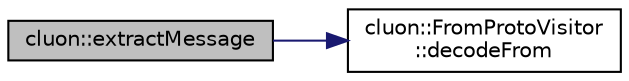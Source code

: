 digraph "cluon::extractMessage"
{
 // LATEX_PDF_SIZE
  edge [fontname="Helvetica",fontsize="10",labelfontname="Helvetica",labelfontsize="10"];
  node [fontname="Helvetica",fontsize="10",shape=record];
  rankdir="LR";
  Node1 [label="cluon::extractMessage",height=0.2,width=0.4,color="black", fillcolor="grey75", style="filled", fontcolor="black",tooltip=" "];
  Node1 -> Node2 [color="midnightblue",fontsize="10",style="solid"];
  Node2 [label="cluon::FromProtoVisitor\l::decodeFrom",height=0.2,width=0.4,color="black", fillcolor="white", style="filled",URL="$classcluon_1_1FromProtoVisitor.html#a40200331aef897bc2ec90d5cf9c20519",tooltip=" "];
}
